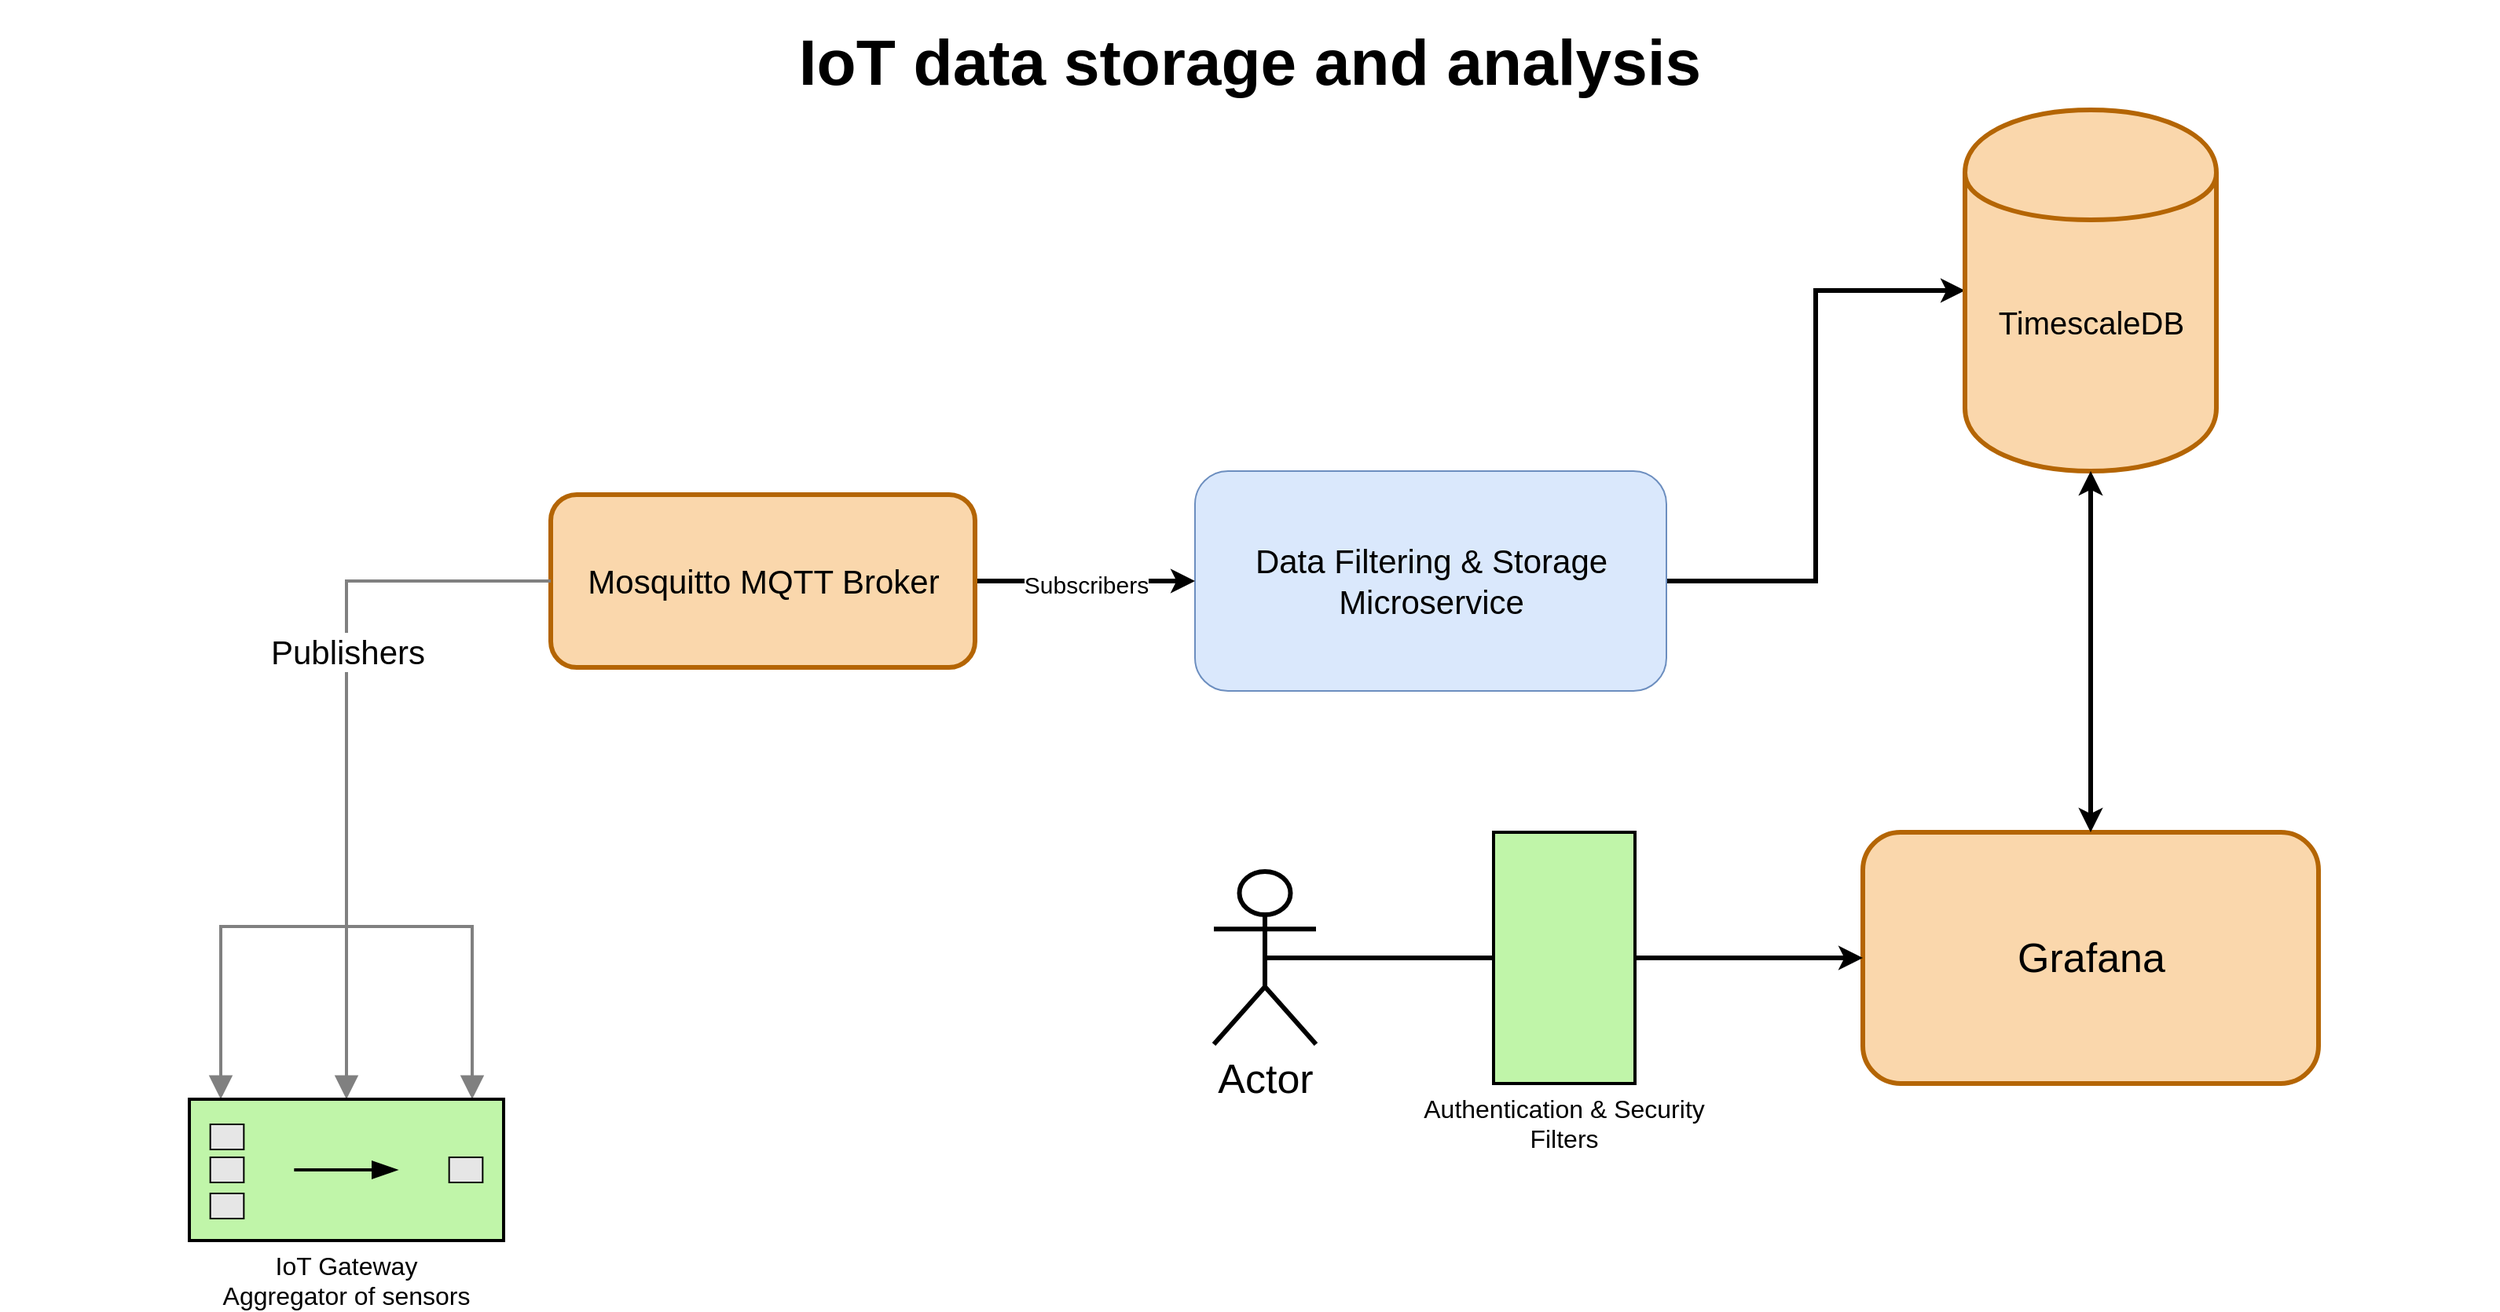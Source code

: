 <mxfile version="13.4.2" type="device"><diagram name="Page-1" id="74b105a0-9070-1c63-61bc-23e55f88626e"><mxGraphModel dx="2258" dy="1245" grid="1" gridSize="10" guides="1" tooltips="1" connect="1" arrows="1" fold="1" page="1" pageScale="1.5" pageWidth="1169" pageHeight="826" background="none" math="0" shadow="0"><root><mxCell id="0" style=";html=1;"/><mxCell id="1" style=";html=1;" parent="0"/><mxCell id="10b056a9c633e61c-30" value="&lt;font style=&quot;font-size: 41px&quot;&gt;IoT data storage and analysis&lt;/font&gt;" style="text;strokeColor=none;fillColor=none;html=1;fontSize=24;fontStyle=1;verticalAlign=middle;align=center;" parent="1" vertex="1"><mxGeometry x="77" y="40" width="1590" height="80" as="geometry"/></mxCell><mxCell id="MrAWF078BLgLLDafTuLP-31" style="edgeStyle=orthogonalEdgeStyle;rounded=0;orthogonalLoop=1;jettySize=auto;html=1;entryX=0;entryY=0.5;entryDx=0;entryDy=0;strokeWidth=3;fontSize=16;" edge="1" parent="1" source="MrAWF078BLgLLDafTuLP-4" target="MrAWF078BLgLLDafTuLP-30"><mxGeometry relative="1" as="geometry"/></mxCell><mxCell id="MrAWF078BLgLLDafTuLP-4" value="Data Filtering &amp;amp; Storage Microservice" style="rounded=1;whiteSpace=wrap;html=1;fillColor=#dae8fc;strokeColor=#6c8ebf;fontSize=21;" vertex="1" parent="1"><mxGeometry x="837.5" y="340" width="300" height="140" as="geometry"/></mxCell><mxCell id="MrAWF078BLgLLDafTuLP-23" value="&lt;font style=&quot;font-size: 15px&quot;&gt;Subscribers&lt;/font&gt;" style="edgeStyle=orthogonalEdgeStyle;rounded=0;orthogonalLoop=1;jettySize=auto;html=1;entryX=0;entryY=0.5;entryDx=0;entryDy=0;strokeWidth=3;fontSize=21;" edge="1" parent="1" source="MrAWF078BLgLLDafTuLP-22" target="MrAWF078BLgLLDafTuLP-4"><mxGeometry relative="1" as="geometry"/></mxCell><mxCell id="MrAWF078BLgLLDafTuLP-22" value="Mosquitto MQTT Broker" style="rounded=1;whiteSpace=wrap;html=1;strokeWidth=3;fontSize=21;fillColor=#fad7ac;strokeColor=#b46504;" vertex="1" parent="1"><mxGeometry x="427.5" y="355" width="270" height="110" as="geometry"/></mxCell><mxCell id="MrAWF078BLgLLDafTuLP-24" value="" style="strokeWidth=2;dashed=0;align=center;fontSize=8;html=1;shape=rect;" vertex="1" parent="1"><mxGeometry x="547.5" y="460" width="140" as="geometry"/></mxCell><mxCell id="MrAWF078BLgLLDafTuLP-25" value="Publishers" style="rounded=0;endArrow=none;endSize=10;dashed=0;html=1;strokeColor=#808080;strokeWidth=2;fontSize=21;exitX=0;exitY=0.5;exitDx=0;exitDy=0;" edge="1" parent="1" source="MrAWF078BLgLLDafTuLP-22"><mxGeometry relative="1" as="geometry"><mxPoint x="687.5" y="340" as="sourcePoint"/><mxPoint x="297.5" y="630" as="targetPoint"/><Array as="points"><mxPoint x="297.5" y="410"/></Array></mxGeometry></mxCell><mxCell id="MrAWF078BLgLLDafTuLP-26" value="" style="rounded=0;edgeStyle=orthogonalEdgeStyle;endArrow=block;endSize=10;dashed=0;html=1;strokeColor=#808080;strokeWidth=2;fontSize=21;" edge="1" parent="1"><mxGeometry relative="1" as="geometry"><mxPoint x="217.5" y="740" as="targetPoint"/><mxPoint x="317.5" y="630" as="sourcePoint"/><Array as="points"><mxPoint x="217.5" y="630"/></Array></mxGeometry></mxCell><mxCell id="MrAWF078BLgLLDafTuLP-27" value="" style="rounded=0;edgeStyle=orthogonalEdgeStyle;endArrow=block;endSize=10;dashed=0;html=1;strokeColor=#808080;strokeWidth=2;fontSize=21;" edge="1" parent="1"><mxGeometry relative="1" as="geometry"><mxPoint x="297.5" y="740" as="targetPoint"/><mxPoint x="297.5" y="630" as="sourcePoint"/><Array as="points"><mxPoint x="297.5" y="740"/></Array></mxGeometry></mxCell><mxCell id="MrAWF078BLgLLDafTuLP-28" value="" style="rounded=0;edgeStyle=orthogonalEdgeStyle;endArrow=block;endSize=10;dashed=0;html=1;strokeColor=#808080;strokeWidth=2;fontSize=21;" edge="1" parent="1"><mxGeometry relative="1" as="geometry"><mxPoint x="377.5" y="740" as="targetPoint"/><mxPoint x="297.5" y="630" as="sourcePoint"/><Array as="points"><mxPoint x="377.5" y="630"/></Array></mxGeometry></mxCell><mxCell id="MrAWF078BLgLLDafTuLP-29" value="IoT Gateway&#xA;Aggregator of sensors&#xA;" style="strokeWidth=2;outlineConnect=0;dashed=0;align=center;fontSize=16;fillColor=#c0f5a9;verticalLabelPosition=bottom;verticalAlign=top;shape=mxgraph.eip.aggregator;" vertex="1" parent="1"><mxGeometry x="197.5" y="740" width="200" height="90" as="geometry"/></mxCell><mxCell id="MrAWF078BLgLLDafTuLP-30" value="&lt;font style=&quot;font-size: 20px&quot;&gt;TimescaleDB&lt;/font&gt;" style="shape=cylinder;whiteSpace=wrap;html=1;boundedLbl=1;backgroundOutline=1;strokeWidth=3;fontSize=16;fillColor=#fad7ac;strokeColor=#b46504;" vertex="1" parent="1"><mxGeometry x="1327.5" y="110" width="160" height="230" as="geometry"/></mxCell><mxCell id="MrAWF078BLgLLDafTuLP-32" value="Grafana" style="rounded=1;whiteSpace=wrap;html=1;strokeWidth=3;fontSize=26;fillColor=#fad7ac;strokeColor=#b46504;" vertex="1" parent="1"><mxGeometry x="1262.5" y="570" width="290" height="160" as="geometry"/></mxCell><mxCell id="MrAWF078BLgLLDafTuLP-34" value="" style="endArrow=classic;startArrow=classic;html=1;strokeWidth=3;fontSize=26;entryX=0.5;entryY=1;entryDx=0;entryDy=0;exitX=0.5;exitY=0;exitDx=0;exitDy=0;" edge="1" parent="1" source="MrAWF078BLgLLDafTuLP-32" target="MrAWF078BLgLLDafTuLP-30"><mxGeometry width="50" height="50" relative="1" as="geometry"><mxPoint x="1007.5" y="470" as="sourcePoint"/><mxPoint x="1057.5" y="420" as="targetPoint"/><Array as="points"><mxPoint x="1407.5" y="440"/></Array></mxGeometry></mxCell><mxCell id="MrAWF078BLgLLDafTuLP-37" style="edgeStyle=orthogonalEdgeStyle;rounded=0;orthogonalLoop=1;jettySize=auto;html=1;exitX=0.5;exitY=0.5;exitDx=0;exitDy=0;exitPerimeter=0;entryX=0;entryY=0.5;entryDx=0;entryDy=0;strokeWidth=3;fontSize=16;" edge="1" parent="1" source="MrAWF078BLgLLDafTuLP-35" target="MrAWF078BLgLLDafTuLP-32"><mxGeometry relative="1" as="geometry"/></mxCell><mxCell id="MrAWF078BLgLLDafTuLP-35" value="Actor" style="shape=umlActor;verticalLabelPosition=bottom;verticalAlign=top;html=1;outlineConnect=0;strokeWidth=3;fontSize=26;" vertex="1" parent="1"><mxGeometry x="849.5" y="595" width="65" height="110" as="geometry"/></mxCell><mxCell id="MrAWF078BLgLLDafTuLP-36" value="Authentication &amp; Security&#xA;Filters&#xA;" style="strokeWidth=2;dashed=0;align=center;fontSize=16;shape=rect;fillColor=#c0f5a9;verticalLabelPosition=bottom;verticalAlign=top;" vertex="1" parent="1"><mxGeometry x="1027.5" y="570" width="90" height="160" as="geometry"/></mxCell></root></mxGraphModel></diagram></mxfile>